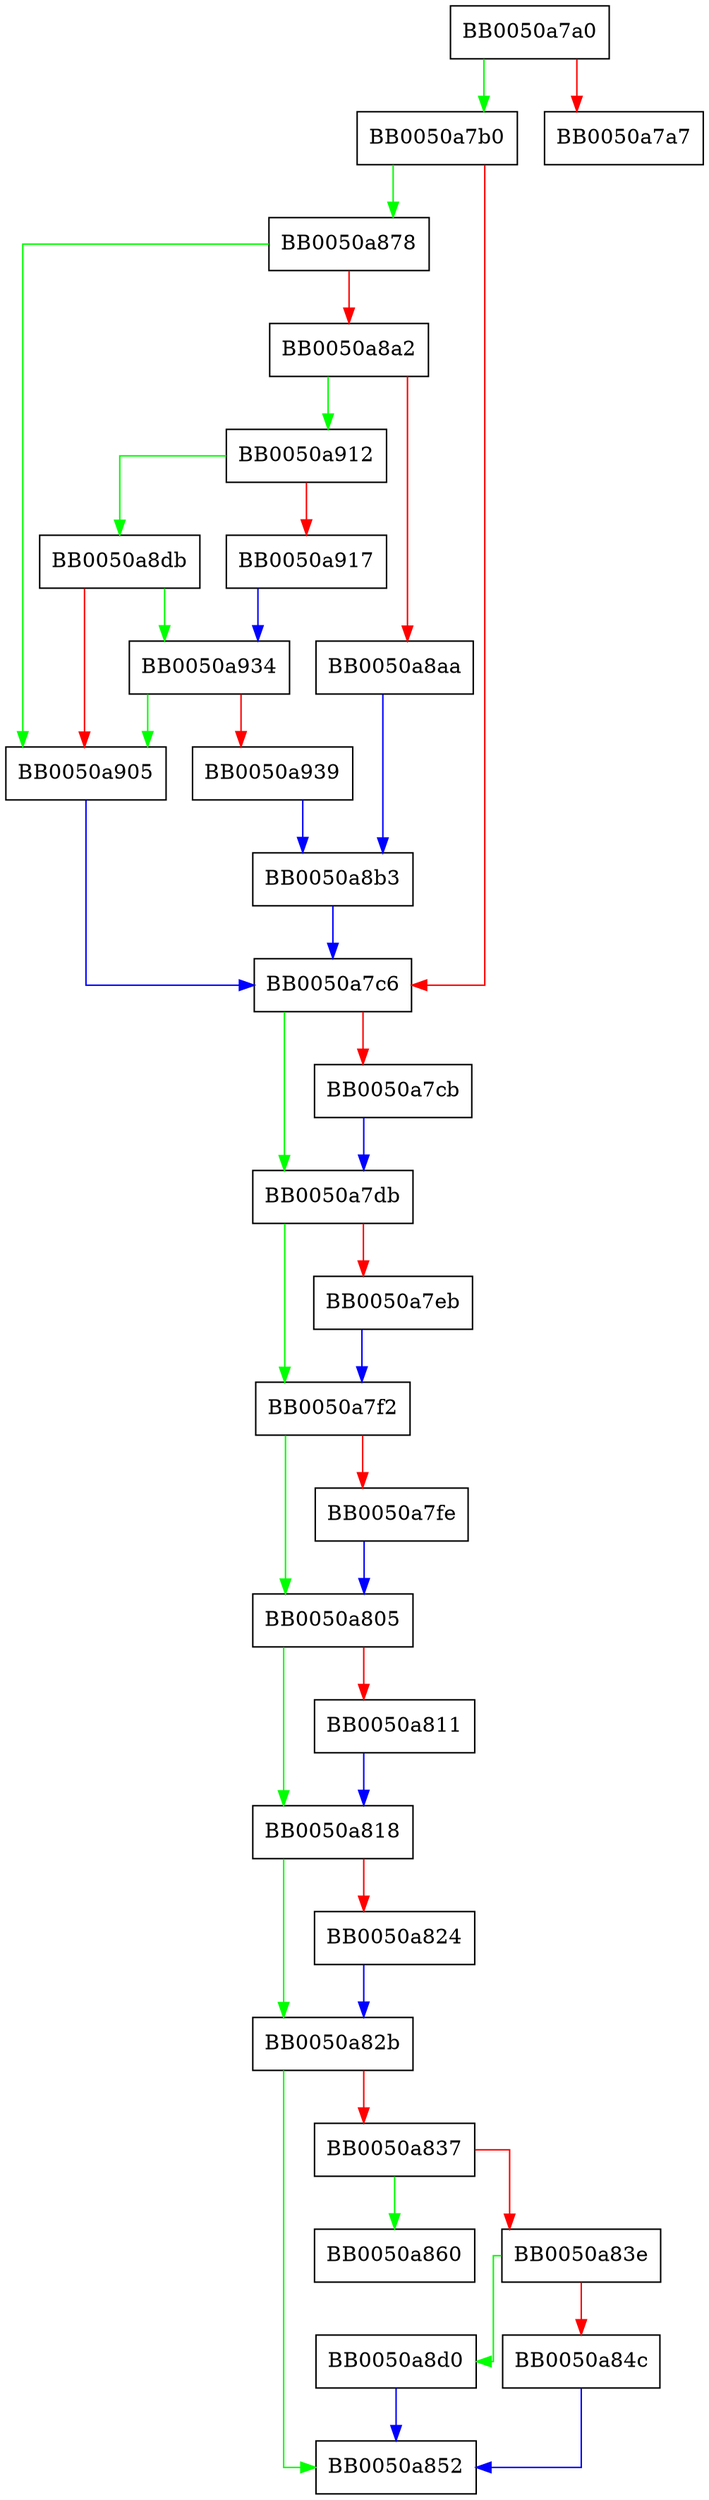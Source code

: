 digraph newreno_on_data_lost_finished {
  node [shape="box"];
  graph [splines=ortho];
  BB0050a7a0 -> BB0050a7b0 [color="green"];
  BB0050a7a0 -> BB0050a7a7 [color="red"];
  BB0050a7b0 -> BB0050a878 [color="green"];
  BB0050a7b0 -> BB0050a7c6 [color="red"];
  BB0050a7c6 -> BB0050a7db [color="green"];
  BB0050a7c6 -> BB0050a7cb [color="red"];
  BB0050a7cb -> BB0050a7db [color="blue"];
  BB0050a7db -> BB0050a7f2 [color="green"];
  BB0050a7db -> BB0050a7eb [color="red"];
  BB0050a7eb -> BB0050a7f2 [color="blue"];
  BB0050a7f2 -> BB0050a805 [color="green"];
  BB0050a7f2 -> BB0050a7fe [color="red"];
  BB0050a7fe -> BB0050a805 [color="blue"];
  BB0050a805 -> BB0050a818 [color="green"];
  BB0050a805 -> BB0050a811 [color="red"];
  BB0050a811 -> BB0050a818 [color="blue"];
  BB0050a818 -> BB0050a82b [color="green"];
  BB0050a818 -> BB0050a824 [color="red"];
  BB0050a824 -> BB0050a82b [color="blue"];
  BB0050a82b -> BB0050a852 [color="green"];
  BB0050a82b -> BB0050a837 [color="red"];
  BB0050a837 -> BB0050a860 [color="green"];
  BB0050a837 -> BB0050a83e [color="red"];
  BB0050a83e -> BB0050a8d0 [color="green"];
  BB0050a83e -> BB0050a84c [color="red"];
  BB0050a84c -> BB0050a852 [color="blue"];
  BB0050a878 -> BB0050a905 [color="green"];
  BB0050a878 -> BB0050a8a2 [color="red"];
  BB0050a8a2 -> BB0050a912 [color="green"];
  BB0050a8a2 -> BB0050a8aa [color="red"];
  BB0050a8aa -> BB0050a8b3 [color="blue"];
  BB0050a8b3 -> BB0050a7c6 [color="blue"];
  BB0050a8d0 -> BB0050a852 [color="blue"];
  BB0050a8db -> BB0050a934 [color="green"];
  BB0050a8db -> BB0050a905 [color="red"];
  BB0050a905 -> BB0050a7c6 [color="blue"];
  BB0050a912 -> BB0050a8db [color="green"];
  BB0050a912 -> BB0050a917 [color="red"];
  BB0050a917 -> BB0050a934 [color="blue"];
  BB0050a934 -> BB0050a905 [color="green"];
  BB0050a934 -> BB0050a939 [color="red"];
  BB0050a939 -> BB0050a8b3 [color="blue"];
}